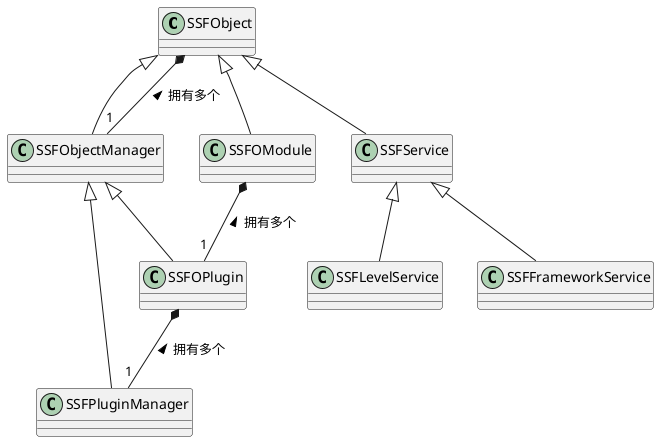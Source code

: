 ﻿@startuml SkywalkerServerFramework

class SSFObject
{
}

'继承自 SSFObject
SSFObject <|-- SSFObjectManager
SSFObject <|-- SSFOModule
SSFObject <|-- SSFService
class SSFObjectManager
{

}

' SSFObject 与 SSFObjectManager
SSFObject *-- "1" SSFObjectManager : "拥有多个 <"

class SSFOModule
{

}

' SSFOModule 与 SSFOPlugin
SSFOModule *-- "1" SSFOPlugin : "拥有多个 <"

class SSFService
{

}

'继承自 SSFObjectManager
SSFObjectManager <|-- SSFOPlugin
SSFObjectManager <|-- SSFPluginManager
class SSFOPlugin
{

}

class SSFPluginManager
{

}

' SSFOPlugin 与 SSFPluginManager
SSFOPlugin *-- "1" SSFPluginManager : "拥有多个 <"

'继承自 SSFOService
SSFService <|-- SSFFrameworkService
SSFService <|-- SSFLevelService
class SSFFrameworkService
{
}

class SSFLevelService
{
}

@enduml
